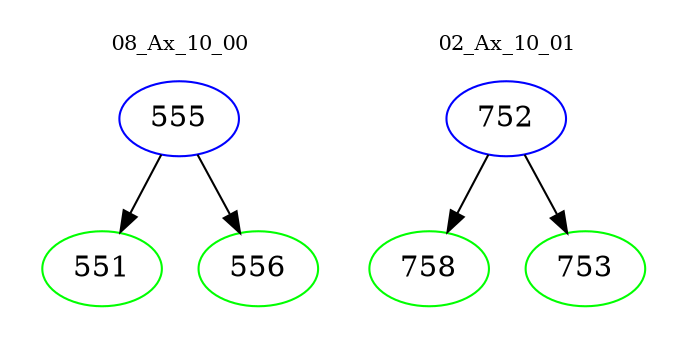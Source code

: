 digraph{
subgraph cluster_0 {
color = white
label = "08_Ax_10_00";
fontsize=10;
T0_555 [label="555", color="blue"]
T0_555 -> T0_551 [color="black"]
T0_551 [label="551", color="green"]
T0_555 -> T0_556 [color="black"]
T0_556 [label="556", color="green"]
}
subgraph cluster_1 {
color = white
label = "02_Ax_10_01";
fontsize=10;
T1_752 [label="752", color="blue"]
T1_752 -> T1_758 [color="black"]
T1_758 [label="758", color="green"]
T1_752 -> T1_753 [color="black"]
T1_753 [label="753", color="green"]
}
}
